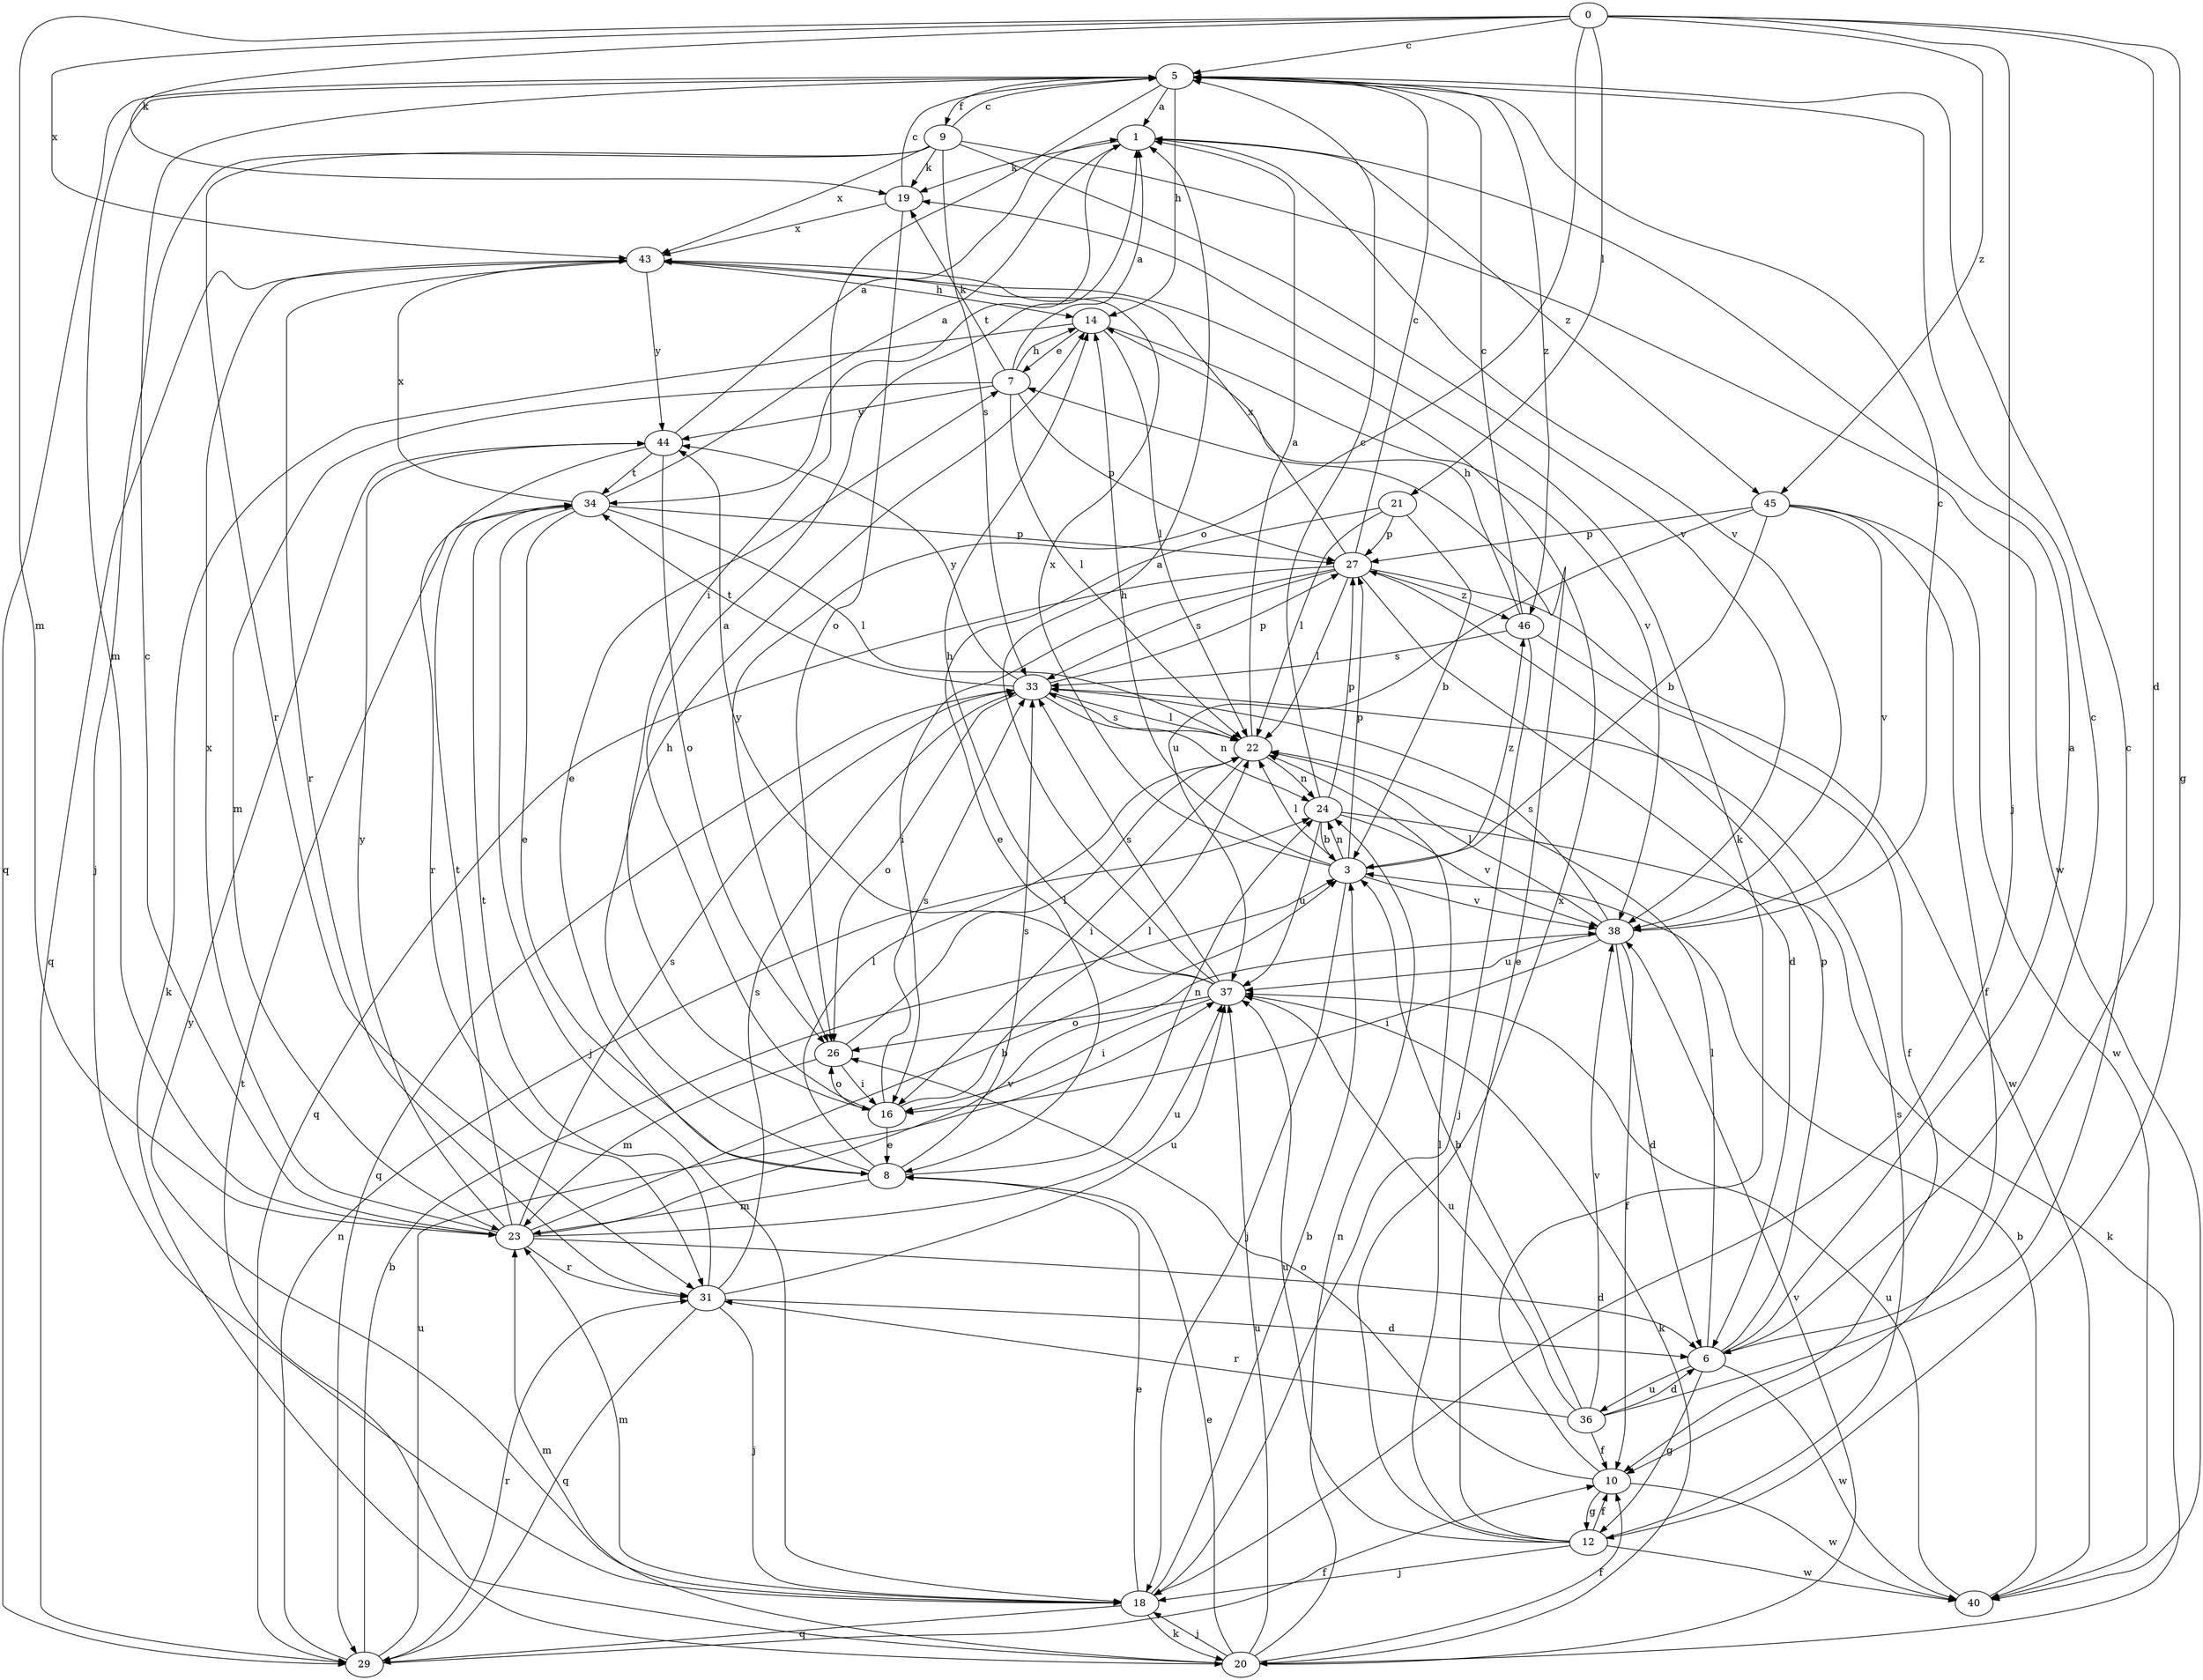 strict digraph  {
0;
1;
3;
5;
6;
7;
8;
9;
10;
12;
14;
16;
18;
19;
20;
21;
22;
23;
24;
26;
27;
29;
31;
33;
34;
36;
37;
38;
40;
43;
44;
45;
46;
0 -> 5  [label=c];
0 -> 6  [label=d];
0 -> 12  [label=g];
0 -> 18  [label=j];
0 -> 19  [label=k];
0 -> 21  [label=l];
0 -> 23  [label=m];
0 -> 26  [label=o];
0 -> 43  [label=x];
0 -> 45  [label=z];
1 -> 19  [label=k];
1 -> 34  [label=t];
1 -> 38  [label=v];
1 -> 45  [label=z];
3 -> 14  [label=h];
3 -> 18  [label=j];
3 -> 22  [label=l];
3 -> 24  [label=n];
3 -> 27  [label=p];
3 -> 38  [label=v];
3 -> 43  [label=x];
3 -> 46  [label=z];
5 -> 1  [label=a];
5 -> 9  [label=f];
5 -> 14  [label=h];
5 -> 16  [label=i];
5 -> 23  [label=m];
5 -> 29  [label=q];
5 -> 46  [label=z];
6 -> 1  [label=a];
6 -> 5  [label=c];
6 -> 12  [label=g];
6 -> 22  [label=l];
6 -> 27  [label=p];
6 -> 36  [label=u];
6 -> 40  [label=w];
7 -> 1  [label=a];
7 -> 14  [label=h];
7 -> 19  [label=k];
7 -> 22  [label=l];
7 -> 23  [label=m];
7 -> 27  [label=p];
7 -> 44  [label=y];
8 -> 7  [label=e];
8 -> 14  [label=h];
8 -> 22  [label=l];
8 -> 23  [label=m];
8 -> 24  [label=n];
8 -> 33  [label=s];
9 -> 5  [label=c];
9 -> 18  [label=j];
9 -> 19  [label=k];
9 -> 31  [label=r];
9 -> 33  [label=s];
9 -> 38  [label=v];
9 -> 40  [label=w];
9 -> 43  [label=x];
10 -> 12  [label=g];
10 -> 19  [label=k];
10 -> 26  [label=o];
10 -> 40  [label=w];
12 -> 7  [label=e];
12 -> 10  [label=f];
12 -> 18  [label=j];
12 -> 22  [label=l];
12 -> 33  [label=s];
12 -> 37  [label=u];
12 -> 40  [label=w];
12 -> 43  [label=x];
14 -> 7  [label=e];
14 -> 20  [label=k];
14 -> 22  [label=l];
14 -> 38  [label=v];
16 -> 1  [label=a];
16 -> 8  [label=e];
16 -> 22  [label=l];
16 -> 26  [label=o];
16 -> 33  [label=s];
18 -> 3  [label=b];
18 -> 8  [label=e];
18 -> 20  [label=k];
18 -> 23  [label=m];
18 -> 29  [label=q];
18 -> 44  [label=y];
19 -> 5  [label=c];
19 -> 26  [label=o];
19 -> 43  [label=x];
20 -> 8  [label=e];
20 -> 10  [label=f];
20 -> 18  [label=j];
20 -> 23  [label=m];
20 -> 24  [label=n];
20 -> 34  [label=t];
20 -> 37  [label=u];
20 -> 38  [label=v];
21 -> 3  [label=b];
21 -> 8  [label=e];
21 -> 22  [label=l];
21 -> 27  [label=p];
22 -> 1  [label=a];
22 -> 16  [label=i];
22 -> 24  [label=n];
22 -> 33  [label=s];
23 -> 3  [label=b];
23 -> 5  [label=c];
23 -> 6  [label=d];
23 -> 31  [label=r];
23 -> 33  [label=s];
23 -> 34  [label=t];
23 -> 37  [label=u];
23 -> 38  [label=v];
23 -> 43  [label=x];
23 -> 44  [label=y];
24 -> 3  [label=b];
24 -> 5  [label=c];
24 -> 20  [label=k];
24 -> 27  [label=p];
24 -> 37  [label=u];
24 -> 38  [label=v];
26 -> 16  [label=i];
26 -> 22  [label=l];
26 -> 23  [label=m];
27 -> 5  [label=c];
27 -> 6  [label=d];
27 -> 16  [label=i];
27 -> 22  [label=l];
27 -> 29  [label=q];
27 -> 33  [label=s];
27 -> 40  [label=w];
27 -> 43  [label=x];
27 -> 46  [label=z];
29 -> 3  [label=b];
29 -> 10  [label=f];
29 -> 24  [label=n];
29 -> 31  [label=r];
29 -> 37  [label=u];
31 -> 6  [label=d];
31 -> 18  [label=j];
31 -> 29  [label=q];
31 -> 33  [label=s];
31 -> 34  [label=t];
31 -> 37  [label=u];
33 -> 22  [label=l];
33 -> 24  [label=n];
33 -> 26  [label=o];
33 -> 27  [label=p];
33 -> 29  [label=q];
33 -> 34  [label=t];
33 -> 44  [label=y];
34 -> 1  [label=a];
34 -> 8  [label=e];
34 -> 18  [label=j];
34 -> 22  [label=l];
34 -> 27  [label=p];
34 -> 43  [label=x];
36 -> 3  [label=b];
36 -> 5  [label=c];
36 -> 6  [label=d];
36 -> 10  [label=f];
36 -> 31  [label=r];
36 -> 37  [label=u];
36 -> 38  [label=v];
37 -> 1  [label=a];
37 -> 14  [label=h];
37 -> 16  [label=i];
37 -> 20  [label=k];
37 -> 26  [label=o];
37 -> 33  [label=s];
37 -> 44  [label=y];
38 -> 5  [label=c];
38 -> 6  [label=d];
38 -> 10  [label=f];
38 -> 16  [label=i];
38 -> 22  [label=l];
38 -> 33  [label=s];
38 -> 37  [label=u];
40 -> 3  [label=b];
40 -> 37  [label=u];
43 -> 14  [label=h];
43 -> 29  [label=q];
43 -> 31  [label=r];
43 -> 44  [label=y];
44 -> 1  [label=a];
44 -> 26  [label=o];
44 -> 31  [label=r];
44 -> 34  [label=t];
45 -> 3  [label=b];
45 -> 10  [label=f];
45 -> 27  [label=p];
45 -> 37  [label=u];
45 -> 38  [label=v];
45 -> 40  [label=w];
46 -> 5  [label=c];
46 -> 10  [label=f];
46 -> 14  [label=h];
46 -> 18  [label=j];
46 -> 33  [label=s];
}
